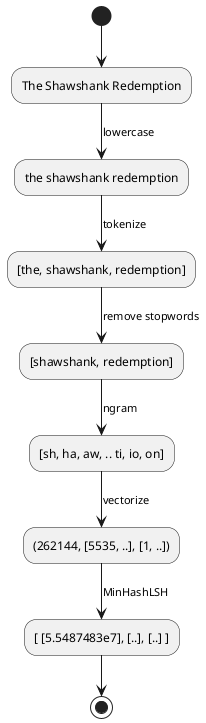 @startuml example_transformation
(*) --> "The Shawshank Redemption"
--> [lowercase] "the shawshank redemption"
--> [tokenize] "[the, shawshank, redemption]"
--> [remove stopwords] "[shawshank, redemption]"
--> [ngram] "[sh, ha, aw, .. ti, io, on]"
--> [vectorize] "(262144, [5535, ..], [1, ..])"
--> [MinHashLSH] "[ [5.5487483e7], [..], [..] ]"
--> (*)
@enduml
